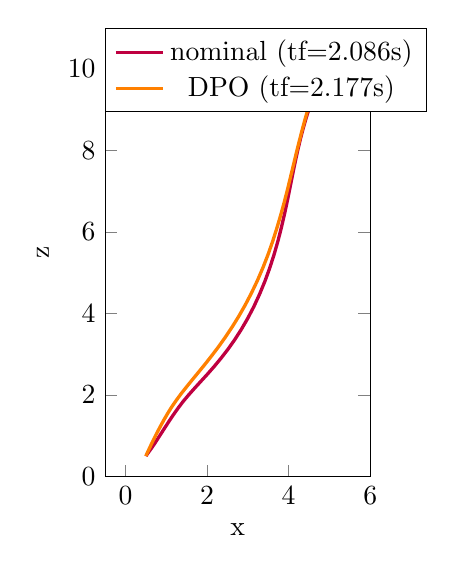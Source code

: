 \begin{tikzpicture}[]
\begin{axis}[legend style = {{at={(0.0,1.0)},anchor=north west}}, ylabel = {z}, xmin = {-0.5}, xmax = {6}, axis equal image = {true}, ymax = {11.0}, xlabel = {x}, hide axis = {false}, ymin = {0}]\addplot+ [mark = {}, color=purple, very thick]coordinates {
(5.0, 10.5)
(4.962, 10.449)
(4.931, 10.381)
(4.904, 10.294)
(4.875, 10.191)
(4.841, 10.072)
(4.8, 9.938)
(4.753, 9.789)
(4.699, 9.625)
(4.639, 9.445)
(4.573, 9.249)
(4.503, 9.035)
(4.431, 8.804)
(4.36, 8.557)
(4.291, 8.294)
(4.225, 8.016)
(4.161, 7.724)
(4.099, 7.421)
(4.037, 7.107)
(3.972, 6.786)
(3.902, 6.459)
(3.825, 6.126)
(3.74, 5.79)
(3.644, 5.454)
(3.537, 5.121)
(3.418, 4.794)
(3.287, 4.476)
(3.146, 4.17)
(2.995, 3.88)
(2.837, 3.608)
(2.674, 3.354)
(2.508, 3.12)
(2.34, 2.903)
(2.173, 2.701)
(2.007, 2.512)
(1.844, 2.334)
(1.689, 2.164)
(1.543, 2.0)
(1.41, 1.841)
(1.29, 1.683)
(1.18, 1.528)
(1.078, 1.376)
(0.98, 1.227)
(0.885, 1.078)
(0.792, 0.934)
(0.707, 0.802)
(0.633, 0.694)
(0.572, 0.61)
(0.529, 0.55)
(0.507, 0.513)
(0.5, 0.5)
};
\addlegendentry{nominal (tf=2.086s)}
\addplot+ [mark = {}, color=orange, very thick]coordinates {
(5.0, 10.5)
(4.958, 10.447)
(4.918, 10.375)
(4.88, 10.285)
(4.841, 10.177)
(4.8, 10.052)
(4.755, 9.909)
(4.705, 9.75)
(4.649, 9.575)
(4.587, 9.386)
(4.522, 9.181)
(4.457, 8.959)
(4.39, 8.723)
(4.323, 8.472)
(4.255, 8.208)
(4.186, 7.932)
(4.117, 7.644)
(4.045, 7.347)
(3.971, 7.041)
(3.891, 6.73)
(3.804, 6.412)
(3.709, 6.091)
(3.606, 5.767)
(3.493, 5.444)
(3.368, 5.123)
(3.233, 4.809)
(3.087, 4.503)
(2.933, 4.208)
(2.773, 3.927)
(2.608, 3.661)
(2.441, 3.412)
(2.275, 3.179)
(2.11, 2.962)
(1.949, 2.757)
(1.792, 2.565)
(1.641, 2.381)
(1.498, 2.205)
(1.363, 2.034)
(1.24, 1.867)
(1.127, 1.703)
(1.027, 1.542)
(0.936, 1.384)
(0.852, 1.231)
(0.773, 1.081)
(0.7, 0.936)
(0.636, 0.805)
(0.585, 0.696)
(0.545, 0.611)
(0.517, 0.55)
(0.503, 0.512)
(0.5, 0.5)
};
\addlegendentry{DPO (tf=2.177s)}
\end{axis}

\end{tikzpicture}
